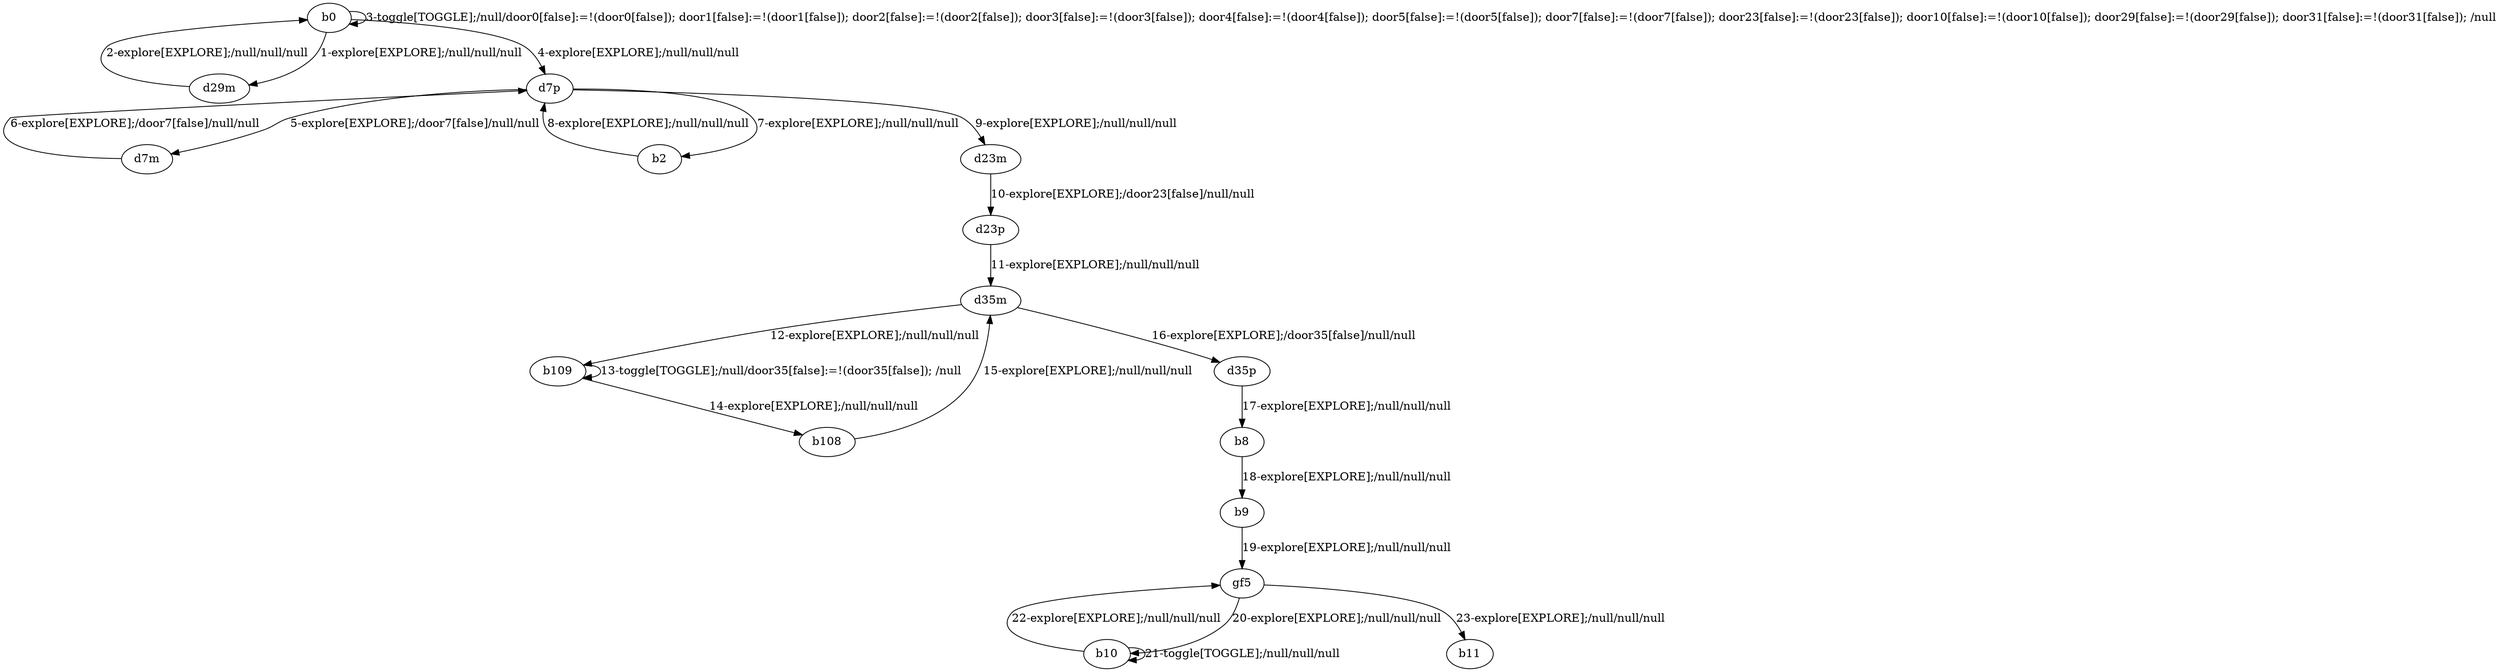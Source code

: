 # Total number of goals covered by this test: 1
# b10 --> b10

digraph g {
"b0" -> "d29m" [label = "1-explore[EXPLORE];/null/null/null"];
"d29m" -> "b0" [label = "2-explore[EXPLORE];/null/null/null"];
"b0" -> "b0" [label = "3-toggle[TOGGLE];/null/door0[false]:=!(door0[false]); door1[false]:=!(door1[false]); door2[false]:=!(door2[false]); door3[false]:=!(door3[false]); door4[false]:=!(door4[false]); door5[false]:=!(door5[false]); door7[false]:=!(door7[false]); door23[false]:=!(door23[false]); door10[false]:=!(door10[false]); door29[false]:=!(door29[false]); door31[false]:=!(door31[false]); /null"];
"b0" -> "d7p" [label = "4-explore[EXPLORE];/null/null/null"];
"d7p" -> "d7m" [label = "5-explore[EXPLORE];/door7[false]/null/null"];
"d7m" -> "d7p" [label = "6-explore[EXPLORE];/door7[false]/null/null"];
"d7p" -> "b2" [label = "7-explore[EXPLORE];/null/null/null"];
"b2" -> "d7p" [label = "8-explore[EXPLORE];/null/null/null"];
"d7p" -> "d23m" [label = "9-explore[EXPLORE];/null/null/null"];
"d23m" -> "d23p" [label = "10-explore[EXPLORE];/door23[false]/null/null"];
"d23p" -> "d35m" [label = "11-explore[EXPLORE];/null/null/null"];
"d35m" -> "b109" [label = "12-explore[EXPLORE];/null/null/null"];
"b109" -> "b109" [label = "13-toggle[TOGGLE];/null/door35[false]:=!(door35[false]); /null"];
"b109" -> "b108" [label = "14-explore[EXPLORE];/null/null/null"];
"b108" -> "d35m" [label = "15-explore[EXPLORE];/null/null/null"];
"d35m" -> "d35p" [label = "16-explore[EXPLORE];/door35[false]/null/null"];
"d35p" -> "b8" [label = "17-explore[EXPLORE];/null/null/null"];
"b8" -> "b9" [label = "18-explore[EXPLORE];/null/null/null"];
"b9" -> "gf5" [label = "19-explore[EXPLORE];/null/null/null"];
"gf5" -> "b10" [label = "20-explore[EXPLORE];/null/null/null"];
"b10" -> "b10" [label = "21-toggle[TOGGLE];/null/null/null"];
"b10" -> "gf5" [label = "22-explore[EXPLORE];/null/null/null"];
"gf5" -> "b11" [label = "23-explore[EXPLORE];/null/null/null"];
}
